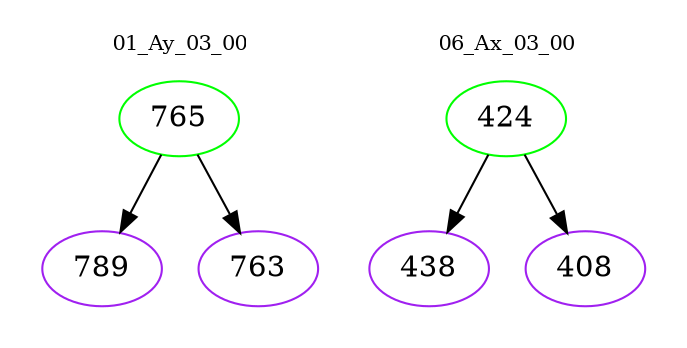 digraph{
subgraph cluster_0 {
color = white
label = "01_Ay_03_00";
fontsize=10;
T0_765 [label="765", color="green"]
T0_765 -> T0_789 [color="black"]
T0_789 [label="789", color="purple"]
T0_765 -> T0_763 [color="black"]
T0_763 [label="763", color="purple"]
}
subgraph cluster_1 {
color = white
label = "06_Ax_03_00";
fontsize=10;
T1_424 [label="424", color="green"]
T1_424 -> T1_438 [color="black"]
T1_438 [label="438", color="purple"]
T1_424 -> T1_408 [color="black"]
T1_408 [label="408", color="purple"]
}
}
